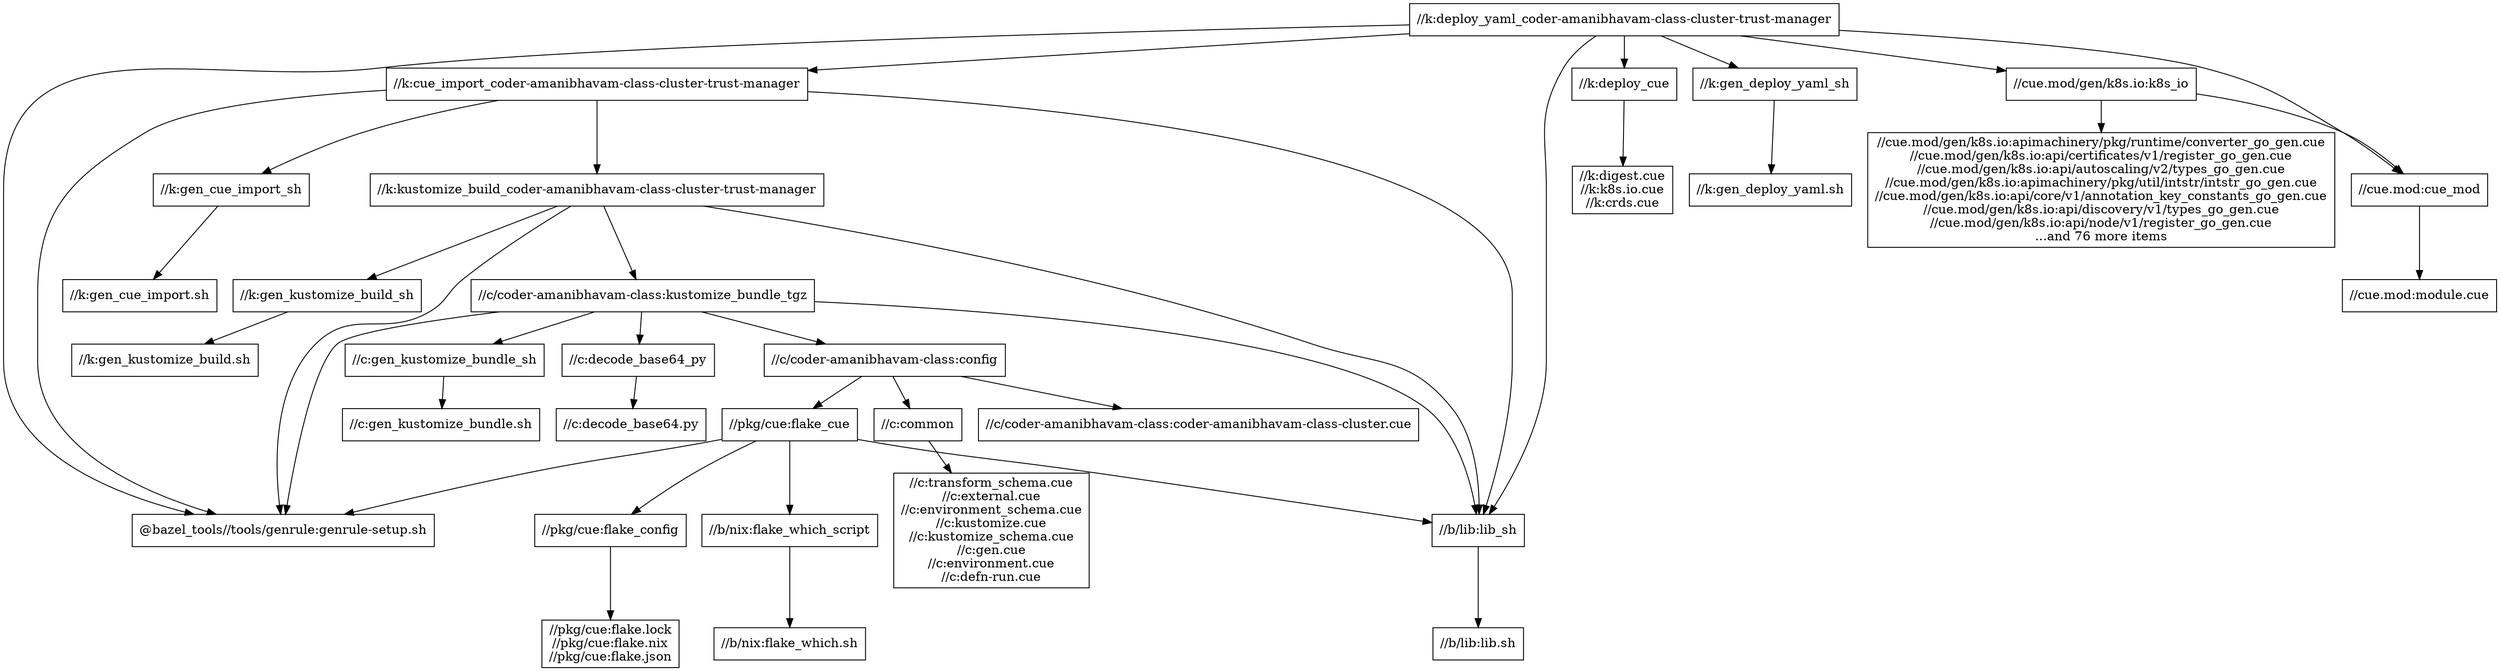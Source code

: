 digraph mygraph {
  node [shape=box];
  "//k:deploy_yaml_coder-amanibhavam-class-cluster-trust-manager"
  "//k:deploy_yaml_coder-amanibhavam-class-cluster-trust-manager" -> "//k:cue_import_coder-amanibhavam-class-cluster-trust-manager"
  "//k:deploy_yaml_coder-amanibhavam-class-cluster-trust-manager" -> "//k:deploy_cue"
  "//k:deploy_yaml_coder-amanibhavam-class-cluster-trust-manager" -> "//k:gen_deploy_yaml_sh"
  "//k:deploy_yaml_coder-amanibhavam-class-cluster-trust-manager" -> "//cue.mod:cue_mod"
  "//k:deploy_yaml_coder-amanibhavam-class-cluster-trust-manager" -> "//cue.mod/gen/k8s.io:k8s_io"
  "//k:deploy_yaml_coder-amanibhavam-class-cluster-trust-manager" -> "//b/lib:lib_sh"
  "//k:deploy_yaml_coder-amanibhavam-class-cluster-trust-manager" -> "@bazel_tools//tools/genrule:genrule-setup.sh"
  "//k:gen_deploy_yaml_sh"
  "//k:gen_deploy_yaml_sh" -> "//k:gen_deploy_yaml.sh"
  "//k:deploy_cue"
  "//k:deploy_cue" -> "//k:digest.cue\n//k:k8s.io.cue\n//k:crds.cue"
  "//k:digest.cue\n//k:k8s.io.cue\n//k:crds.cue"
  "//k:cue_import_coder-amanibhavam-class-cluster-trust-manager"
  "//k:cue_import_coder-amanibhavam-class-cluster-trust-manager" -> "//k:kustomize_build_coder-amanibhavam-class-cluster-trust-manager"
  "//k:cue_import_coder-amanibhavam-class-cluster-trust-manager" -> "//k:gen_cue_import_sh"
  "//k:cue_import_coder-amanibhavam-class-cluster-trust-manager" -> "//b/lib:lib_sh"
  "//k:cue_import_coder-amanibhavam-class-cluster-trust-manager" -> "@bazel_tools//tools/genrule:genrule-setup.sh"
  "//cue.mod/gen/k8s.io:k8s_io"
  "//cue.mod/gen/k8s.io:k8s_io" -> "//cue.mod/gen/k8s.io:apimachinery/pkg/runtime/converter_go_gen.cue\n//cue.mod/gen/k8s.io:api/certificates/v1/register_go_gen.cue\n//cue.mod/gen/k8s.io:api/autoscaling/v2/types_go_gen.cue\n//cue.mod/gen/k8s.io:apimachinery/pkg/util/intstr/intstr_go_gen.cue\n//cue.mod/gen/k8s.io:api/core/v1/annotation_key_constants_go_gen.cue\n//cue.mod/gen/k8s.io:api/discovery/v1/types_go_gen.cue\n//cue.mod/gen/k8s.io:api/node/v1/register_go_gen.cue\n...and 76 more items"
  "//cue.mod/gen/k8s.io:k8s_io" -> "//cue.mod:cue_mod"
  "//cue.mod:cue_mod"
  "//cue.mod:cue_mod" -> "//cue.mod:module.cue"
  "//k:gen_cue_import_sh"
  "//k:gen_cue_import_sh" -> "//k:gen_cue_import.sh"
  "//cue.mod:module.cue"
  "//k:kustomize_build_coder-amanibhavam-class-cluster-trust-manager"
  "//k:kustomize_build_coder-amanibhavam-class-cluster-trust-manager" -> "//k:gen_kustomize_build_sh"
  "//k:kustomize_build_coder-amanibhavam-class-cluster-trust-manager" -> "//c/coder-amanibhavam-class:kustomize_bundle_tgz"
  "//k:kustomize_build_coder-amanibhavam-class-cluster-trust-manager" -> "//b/lib:lib_sh"
  "//k:kustomize_build_coder-amanibhavam-class-cluster-trust-manager" -> "@bazel_tools//tools/genrule:genrule-setup.sh"
  "//c/coder-amanibhavam-class:kustomize_bundle_tgz"
  "//c/coder-amanibhavam-class:kustomize_bundle_tgz" -> "//c/coder-amanibhavam-class:config"
  "//c/coder-amanibhavam-class:kustomize_bundle_tgz" -> "@bazel_tools//tools/genrule:genrule-setup.sh"
  "//c/coder-amanibhavam-class:kustomize_bundle_tgz" -> "//c:gen_kustomize_bundle_sh"
  "//c/coder-amanibhavam-class:kustomize_bundle_tgz" -> "//c:decode_base64_py"
  "//c/coder-amanibhavam-class:kustomize_bundle_tgz" -> "//b/lib:lib_sh"
  "//c:decode_base64_py"
  "//c:decode_base64_py" -> "//c:decode_base64.py"
  "//c:decode_base64.py"
  "//c:gen_kustomize_bundle_sh"
  "//c:gen_kustomize_bundle_sh" -> "//c:gen_kustomize_bundle.sh"
  "//c:gen_kustomize_bundle.sh"
  "//c/coder-amanibhavam-class:config"
  "//c/coder-amanibhavam-class:config" -> "//pkg/cue:flake_cue"
  "//c/coder-amanibhavam-class:config" -> "//c/coder-amanibhavam-class:coder-amanibhavam-class-cluster.cue"
  "//c/coder-amanibhavam-class:config" -> "//c:common"
  "//c:common"
  "//c:common" -> "//c:transform_schema.cue\n//c:external.cue\n//c:environment_schema.cue\n//c:kustomize.cue\n//c:kustomize_schema.cue\n//c:gen.cue\n//c:environment.cue\n//c:defn-run.cue"
  "//c:transform_schema.cue\n//c:external.cue\n//c:environment_schema.cue\n//c:kustomize.cue\n//c:kustomize_schema.cue\n//c:gen.cue\n//c:environment.cue\n//c:defn-run.cue"
  "//k:gen_cue_import.sh"
  "//cue.mod/gen/k8s.io:apimachinery/pkg/runtime/converter_go_gen.cue\n//cue.mod/gen/k8s.io:api/certificates/v1/register_go_gen.cue\n//cue.mod/gen/k8s.io:api/autoscaling/v2/types_go_gen.cue\n//cue.mod/gen/k8s.io:apimachinery/pkg/util/intstr/intstr_go_gen.cue\n//cue.mod/gen/k8s.io:api/core/v1/annotation_key_constants_go_gen.cue\n//cue.mod/gen/k8s.io:api/discovery/v1/types_go_gen.cue\n//cue.mod/gen/k8s.io:api/node/v1/register_go_gen.cue\n...and 76 more items"
  "//c/coder-amanibhavam-class:coder-amanibhavam-class-cluster.cue"
  "//k:gen_deploy_yaml.sh"
  "//k:gen_kustomize_build_sh"
  "//k:gen_kustomize_build_sh" -> "//k:gen_kustomize_build.sh"
  "//k:gen_kustomize_build.sh"
  "//pkg/cue:flake_cue"
  "//pkg/cue:flake_cue" -> "//pkg/cue:flake_config"
  "//pkg/cue:flake_cue" -> "//b/nix:flake_which_script"
  "//pkg/cue:flake_cue" -> "//b/lib:lib_sh"
  "//pkg/cue:flake_cue" -> "@bazel_tools//tools/genrule:genrule-setup.sh"
  "@bazel_tools//tools/genrule:genrule-setup.sh"
  "//b/lib:lib_sh"
  "//b/lib:lib_sh" -> "//b/lib:lib.sh"
  "//b/lib:lib.sh"
  "//b/nix:flake_which_script"
  "//b/nix:flake_which_script" -> "//b/nix:flake_which.sh"
  "//b/nix:flake_which.sh"
  "//pkg/cue:flake_config"
  "//pkg/cue:flake_config" -> "//pkg/cue:flake.lock\n//pkg/cue:flake.nix\n//pkg/cue:flake.json"
  "//pkg/cue:flake.lock\n//pkg/cue:flake.nix\n//pkg/cue:flake.json"
}
